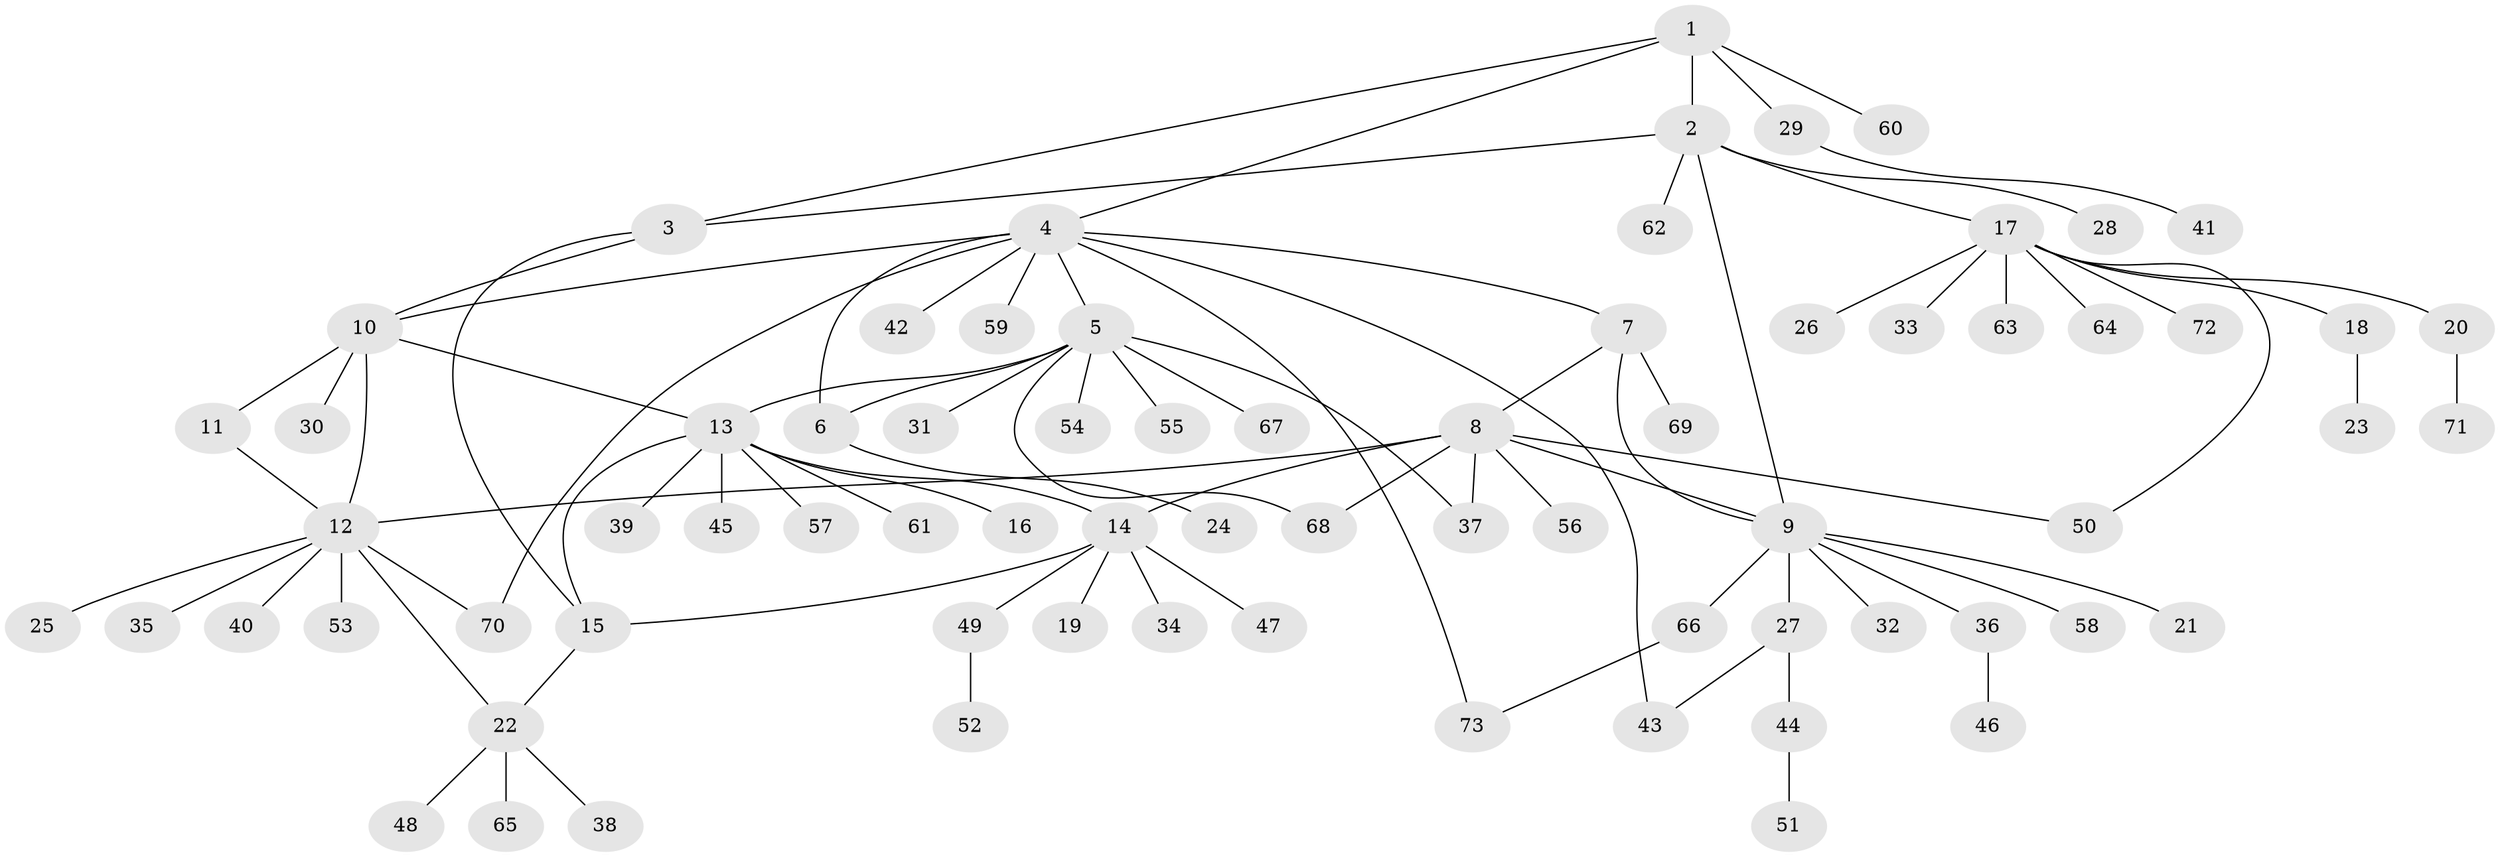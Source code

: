 // Generated by graph-tools (version 1.1) at 2025/02/03/09/25 03:02:49]
// undirected, 73 vertices, 90 edges
graph export_dot {
graph [start="1"]
  node [color=gray90,style=filled];
  1;
  2;
  3;
  4;
  5;
  6;
  7;
  8;
  9;
  10;
  11;
  12;
  13;
  14;
  15;
  16;
  17;
  18;
  19;
  20;
  21;
  22;
  23;
  24;
  25;
  26;
  27;
  28;
  29;
  30;
  31;
  32;
  33;
  34;
  35;
  36;
  37;
  38;
  39;
  40;
  41;
  42;
  43;
  44;
  45;
  46;
  47;
  48;
  49;
  50;
  51;
  52;
  53;
  54;
  55;
  56;
  57;
  58;
  59;
  60;
  61;
  62;
  63;
  64;
  65;
  66;
  67;
  68;
  69;
  70;
  71;
  72;
  73;
  1 -- 2;
  1 -- 3;
  1 -- 4;
  1 -- 29;
  1 -- 60;
  2 -- 3;
  2 -- 9;
  2 -- 17;
  2 -- 28;
  2 -- 62;
  3 -- 10;
  3 -- 15;
  4 -- 5;
  4 -- 6;
  4 -- 7;
  4 -- 10;
  4 -- 42;
  4 -- 43;
  4 -- 59;
  4 -- 70;
  4 -- 73;
  5 -- 6;
  5 -- 13;
  5 -- 31;
  5 -- 37;
  5 -- 54;
  5 -- 55;
  5 -- 67;
  5 -- 68;
  6 -- 24;
  7 -- 8;
  7 -- 9;
  7 -- 69;
  8 -- 9;
  8 -- 12;
  8 -- 14;
  8 -- 37;
  8 -- 50;
  8 -- 56;
  8 -- 68;
  9 -- 21;
  9 -- 27;
  9 -- 32;
  9 -- 36;
  9 -- 58;
  9 -- 66;
  10 -- 11;
  10 -- 12;
  10 -- 13;
  10 -- 30;
  11 -- 12;
  12 -- 22;
  12 -- 25;
  12 -- 35;
  12 -- 40;
  12 -- 53;
  12 -- 70;
  13 -- 14;
  13 -- 15;
  13 -- 16;
  13 -- 39;
  13 -- 45;
  13 -- 57;
  13 -- 61;
  14 -- 15;
  14 -- 19;
  14 -- 34;
  14 -- 47;
  14 -- 49;
  15 -- 22;
  17 -- 18;
  17 -- 20;
  17 -- 26;
  17 -- 33;
  17 -- 50;
  17 -- 63;
  17 -- 64;
  17 -- 72;
  18 -- 23;
  20 -- 71;
  22 -- 38;
  22 -- 48;
  22 -- 65;
  27 -- 43;
  27 -- 44;
  29 -- 41;
  36 -- 46;
  44 -- 51;
  49 -- 52;
  66 -- 73;
}
